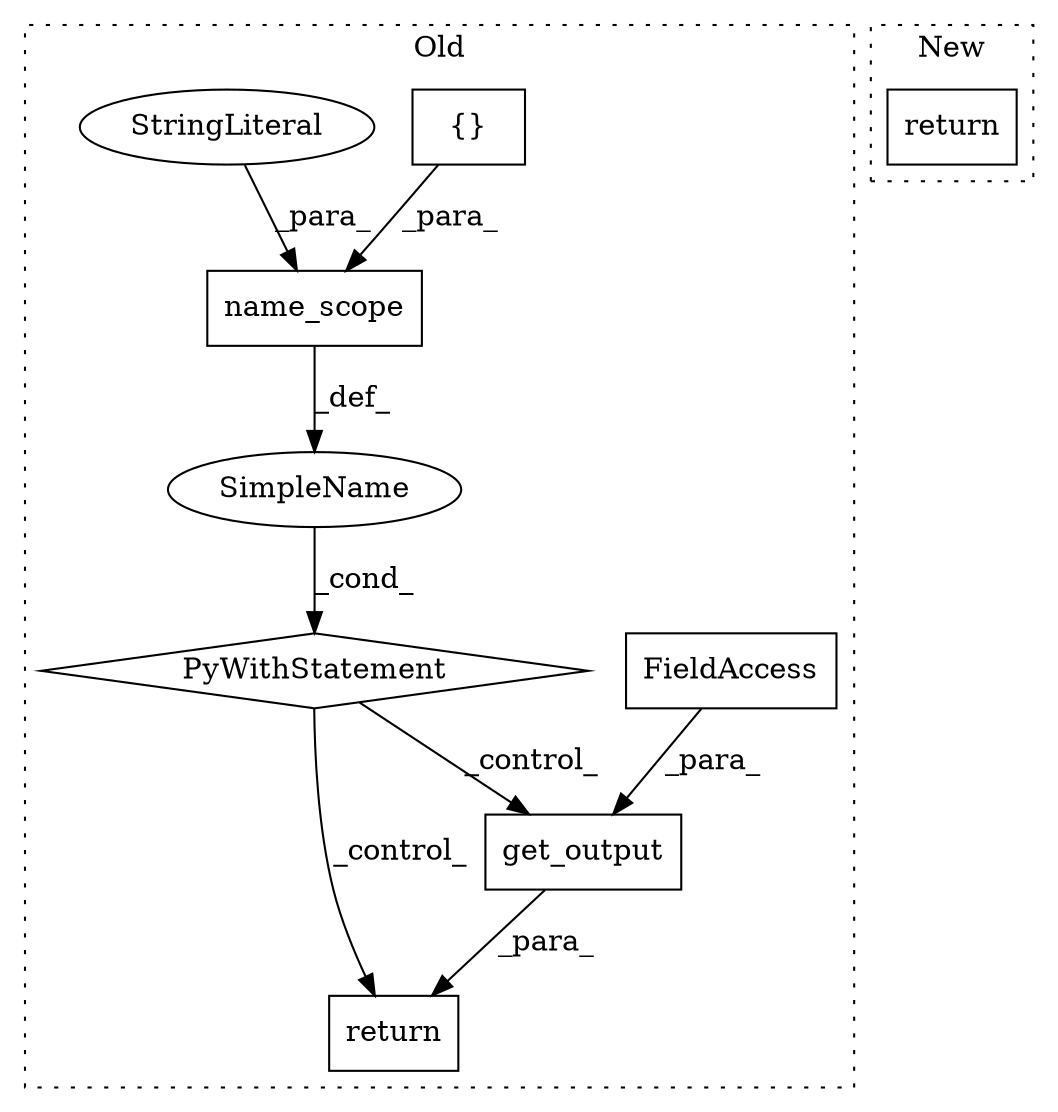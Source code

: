 digraph G {
subgraph cluster0 {
1 [label="get_output" a="32" s="3640,3738" l="11,1" shape="box"];
3 [label="return" a="41" s="3747" l="7" shape="box"];
4 [label="SimpleName" a="42" s="" l="" shape="ellipse"];
5 [label="FieldAccess" a="22" s="3651" l="18" shape="box"];
6 [label="{}" a="4" s="3581,3600" l="1,1" shape="box"];
7 [label="PyWithStatement" a="104" s="3520,3602" l="10,2" shape="diamond"];
8 [label="name_scope" a="32" s="3541,3601" l="11,1" shape="box"];
9 [label="StringLiteral" a="45" s="3557" l="14" shape="ellipse"];
label = "Old";
style="dotted";
}
subgraph cluster1 {
2 [label="return" a="41" s="2569" l="7" shape="box"];
label = "New";
style="dotted";
}
1 -> 3 [label="_para_"];
4 -> 7 [label="_cond_"];
5 -> 1 [label="_para_"];
6 -> 8 [label="_para_"];
7 -> 3 [label="_control_"];
7 -> 1 [label="_control_"];
8 -> 4 [label="_def_"];
9 -> 8 [label="_para_"];
}